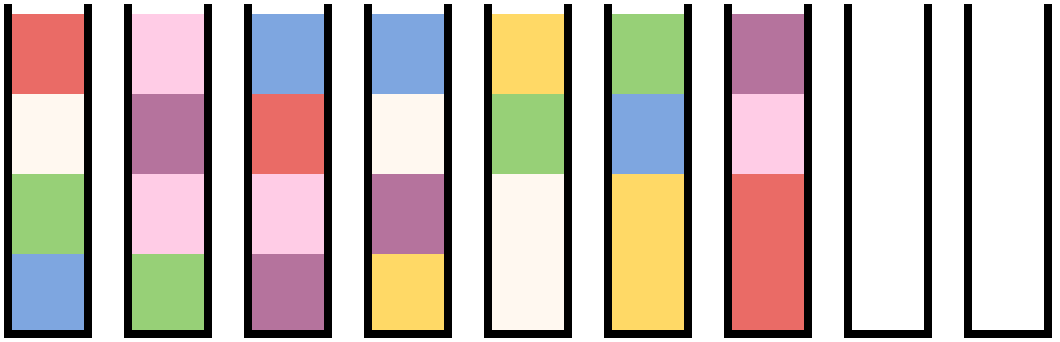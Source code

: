 <mxfile version="24.7.8">
  <diagram name="Page-1" id="Kl6CFUhG9C0OfgJP8DOw">
    <mxGraphModel dx="1241" dy="302" grid="1" gridSize="10" guides="1" tooltips="1" connect="1" arrows="1" fold="1" page="1" pageScale="1" pageWidth="827" pageHeight="1169" math="0" shadow="0">
      <root>
        <mxCell id="0" />
        <mxCell id="1" parent="0" />
        <mxCell id="Ffsw00YkH4VXUKvurZce-66" value="" style="rounded=0;whiteSpace=wrap;html=1;strokeColor=none;fillStyle=solid;fillColor=#97D077;container=0;" parent="1" vertex="1">
          <mxGeometry x="62" y="435" width="40" height="45" as="geometry" />
        </mxCell>
        <mxCell id="Ffsw00YkH4VXUKvurZce-106" value="" style="rounded=0;whiteSpace=wrap;html=1;strokeColor=none;fillStyle=solid;fillColor=#B5739D;container=0;" parent="1" vertex="1">
          <mxGeometry x="122" y="435" width="40" height="45" as="geometry" />
        </mxCell>
        <mxCell id="Ffsw00YkH4VXUKvurZce-114" value="" style="rounded=0;whiteSpace=wrap;html=1;strokeColor=none;fillStyle=solid;fillColor=#FFD966;container=0;" parent="1" vertex="1">
          <mxGeometry x="182" y="435" width="40" height="45" as="geometry" />
        </mxCell>
        <mxCell id="Ffsw00YkH4VXUKvurZce-122" value="" style="rounded=0;whiteSpace=wrap;html=1;strokeColor=none;fillStyle=solid;fillColor=#FFF8F0;container=0;" parent="1" vertex="1">
          <mxGeometry x="242" y="435" width="40" height="45" as="geometry" />
        </mxCell>
        <mxCell id="Ffsw00YkH4VXUKvurZce-141" value="" style="rounded=0;whiteSpace=wrap;html=1;strokeColor=none;fillStyle=solid;fillColor=#FFD966;container=0;" parent="1" vertex="1">
          <mxGeometry x="302" y="435" width="40" height="45" as="geometry" />
        </mxCell>
        <mxCell id="Ffsw00YkH4VXUKvurZce-137" value="" style="rounded=0;whiteSpace=wrap;html=1;strokeColor=none;fillStyle=solid;fillColor=#EA6B66;container=0;" parent="1" vertex="1">
          <mxGeometry x="362" y="435" width="40" height="45" as="geometry" />
        </mxCell>
        <mxCell id="Ffsw00YkH4VXUKvurZce-62" value="" style="rounded=0;whiteSpace=wrap;html=1;strokeColor=none;fillStyle=solid;fillColor=#7EA6E0;container=0;" parent="1" vertex="1">
          <mxGeometry x="2" y="435" width="40" height="45" as="geometry" />
        </mxCell>
        <mxCell id="Ffsw00YkH4VXUKvurZce-65" value="" style="rounded=0;whiteSpace=wrap;html=1;strokeColor=none;fillStyle=solid;fillColor=#FFCCE6;container=0;" parent="1" vertex="1">
          <mxGeometry x="62" y="395" width="40" height="45" as="geometry" />
        </mxCell>
        <mxCell id="Ffsw00YkH4VXUKvurZce-105" value="" style="rounded=0;whiteSpace=wrap;html=1;strokeColor=none;fillStyle=solid;fillColor=#FFCCE6;container=0;" parent="1" vertex="1">
          <mxGeometry x="122" y="395" width="40" height="45" as="geometry" />
        </mxCell>
        <mxCell id="Ffsw00YkH4VXUKvurZce-113" value="" style="rounded=0;whiteSpace=wrap;html=1;strokeColor=none;fillStyle=solid;fillColor=#B5739D;container=0;" parent="1" vertex="1">
          <mxGeometry x="182" y="395" width="40" height="45" as="geometry" />
        </mxCell>
        <mxCell id="Ffsw00YkH4VXUKvurZce-121" value="" style="rounded=0;whiteSpace=wrap;html=1;strokeColor=none;fillStyle=solid;fillColor=#FFF8F0;container=0;" parent="1" vertex="1">
          <mxGeometry x="242" y="395" width="40" height="45" as="geometry" />
        </mxCell>
        <mxCell id="Ffsw00YkH4VXUKvurZce-142" value="" style="rounded=0;whiteSpace=wrap;html=1;strokeColor=none;fillStyle=solid;fillColor=#FFD966;container=0;" parent="1" vertex="1">
          <mxGeometry x="302" y="395" width="40" height="45" as="geometry" />
        </mxCell>
        <mxCell id="Ffsw00YkH4VXUKvurZce-138" value="" style="rounded=0;whiteSpace=wrap;html=1;strokeColor=none;fillStyle=solid;fillColor=#EA6B66;container=0;" parent="1" vertex="1">
          <mxGeometry x="362" y="395" width="40" height="45" as="geometry" />
        </mxCell>
        <mxCell id="Ffsw00YkH4VXUKvurZce-61" value="" style="rounded=0;whiteSpace=wrap;html=1;strokeColor=none;fillStyle=solid;fillColor=#97D077;container=0;" parent="1" vertex="1">
          <mxGeometry x="2" y="395" width="40" height="45" as="geometry" />
        </mxCell>
        <mxCell id="Ffsw00YkH4VXUKvurZce-64" value="" style="rounded=0;whiteSpace=wrap;html=1;strokeColor=none;fillStyle=solid;fillColor=#B5739D;container=0;" parent="1" vertex="1">
          <mxGeometry x="62" y="355" width="40" height="45" as="geometry" />
        </mxCell>
        <mxCell id="Ffsw00YkH4VXUKvurZce-103" value="" style="rounded=0;whiteSpace=wrap;html=1;strokeColor=none;fillStyle=solid;fillColor=#EA6B66;container=0;" parent="1" vertex="1">
          <mxGeometry x="122" y="355" width="40" height="45" as="geometry" />
        </mxCell>
        <mxCell id="Ffsw00YkH4VXUKvurZce-112" value="" style="rounded=0;whiteSpace=wrap;html=1;strokeColor=none;fillStyle=solid;fillColor=#FFF8F0;container=0;" parent="1" vertex="1">
          <mxGeometry x="182" y="355" width="40" height="45" as="geometry" />
        </mxCell>
        <mxCell id="Ffsw00YkH4VXUKvurZce-120" value="" style="rounded=0;whiteSpace=wrap;html=1;strokeColor=none;fillStyle=solid;fillColor=#97D077;container=0;" parent="1" vertex="1">
          <mxGeometry x="242" y="355" width="40" height="45" as="geometry" />
        </mxCell>
        <mxCell id="Ffsw00YkH4VXUKvurZce-140" value="" style="rounded=0;whiteSpace=wrap;html=1;strokeColor=none;fillStyle=solid;fillColor=#7EA6E0;container=0;" parent="1" vertex="1">
          <mxGeometry x="302" y="355" width="40" height="45" as="geometry" />
        </mxCell>
        <mxCell id="Ffsw00YkH4VXUKvurZce-136" value="" style="rounded=0;whiteSpace=wrap;html=1;strokeColor=none;fillStyle=solid;fillColor=#FFCCE6;container=0;" parent="1" vertex="1">
          <mxGeometry x="362" y="355" width="40" height="45" as="geometry" />
        </mxCell>
        <mxCell id="Ffsw00YkH4VXUKvurZce-60" value="" style="rounded=0;whiteSpace=wrap;html=1;strokeColor=none;fillStyle=solid;fillColor=#FFF8F0;container=0;" parent="1" vertex="1">
          <mxGeometry x="2" y="355" width="40" height="45" as="geometry" />
        </mxCell>
        <mxCell id="Ffsw00YkH4VXUKvurZce-63" value="" style="rounded=0;whiteSpace=wrap;html=1;strokeColor=none;fillStyle=solid;fillColor=#FFCCE6;container=0;" parent="1" vertex="1">
          <mxGeometry x="62" y="320" width="40" height="40" as="geometry" />
        </mxCell>
        <mxCell id="Ffsw00YkH4VXUKvurZce-55" value="" style="endArrow=none;html=1;rounded=0;strokeWidth=4;" parent="1" edge="1">
          <mxGeometry width="50" height="50" relative="1" as="geometry">
            <mxPoint x="62" y="480" as="sourcePoint" />
            <mxPoint x="62" y="315" as="targetPoint" />
          </mxGeometry>
        </mxCell>
        <mxCell id="Ffsw00YkH4VXUKvurZce-56" value="" style="endArrow=none;html=1;rounded=0;strokeWidth=4;" parent="1" edge="1">
          <mxGeometry width="50" height="50" relative="1" as="geometry">
            <mxPoint x="102" y="480" as="sourcePoint" />
            <mxPoint x="102" y="315" as="targetPoint" />
          </mxGeometry>
        </mxCell>
        <mxCell id="Ffsw00YkH4VXUKvurZce-57" value="" style="endArrow=none;html=1;rounded=0;strokeWidth=4;" parent="1" edge="1">
          <mxGeometry width="50" height="50" relative="1" as="geometry">
            <mxPoint x="104" y="480" as="sourcePoint" />
            <mxPoint x="60" y="480" as="targetPoint" />
          </mxGeometry>
        </mxCell>
        <mxCell id="Ffsw00YkH4VXUKvurZce-104" value="" style="rounded=0;whiteSpace=wrap;html=1;strokeColor=none;fillStyle=solid;fillColor=#7EA6E0;container=0;" parent="1" vertex="1">
          <mxGeometry x="122" y="320" width="40" height="40" as="geometry" />
        </mxCell>
        <mxCell id="Ffsw00YkH4VXUKvurZce-92" value="" style="endArrow=none;html=1;rounded=0;strokeWidth=4;" parent="1" edge="1">
          <mxGeometry width="50" height="50" relative="1" as="geometry">
            <mxPoint x="122" y="480" as="sourcePoint" />
            <mxPoint x="122" y="315" as="targetPoint" />
          </mxGeometry>
        </mxCell>
        <mxCell id="Ffsw00YkH4VXUKvurZce-93" value="" style="endArrow=none;html=1;rounded=0;strokeWidth=4;" parent="1" edge="1">
          <mxGeometry width="50" height="50" relative="1" as="geometry">
            <mxPoint x="162" y="480" as="sourcePoint" />
            <mxPoint x="162" y="315" as="targetPoint" />
          </mxGeometry>
        </mxCell>
        <mxCell id="Ffsw00YkH4VXUKvurZce-94" value="" style="endArrow=none;html=1;rounded=0;strokeWidth=4;" parent="1" edge="1">
          <mxGeometry width="50" height="50" relative="1" as="geometry">
            <mxPoint x="164" y="480" as="sourcePoint" />
            <mxPoint x="120" y="480" as="targetPoint" />
          </mxGeometry>
        </mxCell>
        <mxCell id="Ffsw00YkH4VXUKvurZce-100" value="" style="endArrow=none;html=1;rounded=0;strokeWidth=4;" parent="1" edge="1">
          <mxGeometry width="50" height="50" relative="1" as="geometry">
            <mxPoint x="422" y="480" as="sourcePoint" />
            <mxPoint x="422" y="315" as="targetPoint" />
          </mxGeometry>
        </mxCell>
        <mxCell id="Ffsw00YkH4VXUKvurZce-101" value="" style="endArrow=none;html=1;rounded=0;strokeWidth=4;" parent="1" edge="1">
          <mxGeometry width="50" height="50" relative="1" as="geometry">
            <mxPoint x="462" y="480" as="sourcePoint" />
            <mxPoint x="462" y="315" as="targetPoint" />
          </mxGeometry>
        </mxCell>
        <mxCell id="Ffsw00YkH4VXUKvurZce-102" value="" style="endArrow=none;html=1;rounded=0;strokeWidth=4;" parent="1" edge="1">
          <mxGeometry width="50" height="50" relative="1" as="geometry">
            <mxPoint x="464" y="480" as="sourcePoint" />
            <mxPoint x="420" y="480" as="targetPoint" />
          </mxGeometry>
        </mxCell>
        <mxCell id="Ffsw00YkH4VXUKvurZce-111" value="" style="rounded=0;whiteSpace=wrap;html=1;strokeColor=none;fillStyle=solid;fillColor=#7EA6E0;container=0;" parent="1" vertex="1">
          <mxGeometry x="182" y="320" width="40" height="40" as="geometry" />
        </mxCell>
        <mxCell id="Ffsw00YkH4VXUKvurZce-108" value="" style="endArrow=none;html=1;rounded=0;strokeWidth=4;" parent="1" edge="1">
          <mxGeometry width="50" height="50" relative="1" as="geometry">
            <mxPoint x="182" y="480" as="sourcePoint" />
            <mxPoint x="182" y="315" as="targetPoint" />
          </mxGeometry>
        </mxCell>
        <mxCell id="Ffsw00YkH4VXUKvurZce-109" value="" style="endArrow=none;html=1;rounded=0;strokeWidth=4;" parent="1" edge="1">
          <mxGeometry width="50" height="50" relative="1" as="geometry">
            <mxPoint x="222" y="480" as="sourcePoint" />
            <mxPoint x="222" y="315" as="targetPoint" />
          </mxGeometry>
        </mxCell>
        <mxCell id="Ffsw00YkH4VXUKvurZce-110" value="" style="endArrow=none;html=1;rounded=0;strokeWidth=4;" parent="1" edge="1">
          <mxGeometry width="50" height="50" relative="1" as="geometry">
            <mxPoint x="224" y="480" as="sourcePoint" />
            <mxPoint x="180" y="480" as="targetPoint" />
          </mxGeometry>
        </mxCell>
        <mxCell id="Ffsw00YkH4VXUKvurZce-119" value="" style="rounded=0;whiteSpace=wrap;html=1;strokeColor=none;fillStyle=solid;fillColor=#FFD966;container=0;" parent="1" vertex="1">
          <mxGeometry x="242" y="320" width="40" height="40" as="geometry" />
        </mxCell>
        <mxCell id="Ffsw00YkH4VXUKvurZce-116" value="" style="endArrow=none;html=1;rounded=0;strokeWidth=4;" parent="1" edge="1">
          <mxGeometry width="50" height="50" relative="1" as="geometry">
            <mxPoint x="242" y="480" as="sourcePoint" />
            <mxPoint x="242" y="315" as="targetPoint" />
          </mxGeometry>
        </mxCell>
        <mxCell id="Ffsw00YkH4VXUKvurZce-117" value="" style="endArrow=none;html=1;rounded=0;strokeWidth=4;" parent="1" edge="1">
          <mxGeometry width="50" height="50" relative="1" as="geometry">
            <mxPoint x="282" y="480" as="sourcePoint" />
            <mxPoint x="282" y="315" as="targetPoint" />
          </mxGeometry>
        </mxCell>
        <mxCell id="Ffsw00YkH4VXUKvurZce-118" value="" style="endArrow=none;html=1;rounded=0;strokeWidth=4;" parent="1" edge="1">
          <mxGeometry width="50" height="50" relative="1" as="geometry">
            <mxPoint x="284" y="480" as="sourcePoint" />
            <mxPoint x="240" y="480" as="targetPoint" />
          </mxGeometry>
        </mxCell>
        <mxCell id="Ffsw00YkH4VXUKvurZce-124" value="" style="endArrow=none;html=1;rounded=0;strokeWidth=4;" parent="1" edge="1">
          <mxGeometry width="50" height="50" relative="1" as="geometry">
            <mxPoint x="482" y="480" as="sourcePoint" />
            <mxPoint x="482" y="315" as="targetPoint" />
          </mxGeometry>
        </mxCell>
        <mxCell id="Ffsw00YkH4VXUKvurZce-125" value="" style="endArrow=none;html=1;rounded=0;strokeWidth=4;" parent="1" edge="1">
          <mxGeometry width="50" height="50" relative="1" as="geometry">
            <mxPoint x="522" y="480" as="sourcePoint" />
            <mxPoint x="522" y="315" as="targetPoint" />
          </mxGeometry>
        </mxCell>
        <mxCell id="Ffsw00YkH4VXUKvurZce-126" value="" style="endArrow=none;html=1;rounded=0;strokeWidth=4;" parent="1" edge="1">
          <mxGeometry width="50" height="50" relative="1" as="geometry">
            <mxPoint x="524" y="480" as="sourcePoint" />
            <mxPoint x="480" y="480" as="targetPoint" />
          </mxGeometry>
        </mxCell>
        <mxCell id="Ffsw00YkH4VXUKvurZce-139" value="" style="rounded=0;whiteSpace=wrap;html=1;strokeColor=none;fillStyle=solid;fillColor=#97D077;container=0;" parent="1" vertex="1">
          <mxGeometry x="302" y="320" width="40" height="40" as="geometry" />
        </mxCell>
        <mxCell id="Ffsw00YkH4VXUKvurZce-128" value="" style="endArrow=none;html=1;rounded=0;strokeWidth=4;" parent="1" edge="1">
          <mxGeometry width="50" height="50" relative="1" as="geometry">
            <mxPoint x="302" y="480" as="sourcePoint" />
            <mxPoint x="302" y="315" as="targetPoint" />
          </mxGeometry>
        </mxCell>
        <mxCell id="Ffsw00YkH4VXUKvurZce-129" value="" style="endArrow=none;html=1;rounded=0;strokeWidth=4;" parent="1" edge="1">
          <mxGeometry width="50" height="50" relative="1" as="geometry">
            <mxPoint x="342" y="480" as="sourcePoint" />
            <mxPoint x="342" y="315" as="targetPoint" />
          </mxGeometry>
        </mxCell>
        <mxCell id="Ffsw00YkH4VXUKvurZce-130" value="" style="endArrow=none;html=1;rounded=0;strokeWidth=4;" parent="1" edge="1">
          <mxGeometry width="50" height="50" relative="1" as="geometry">
            <mxPoint x="344" y="480" as="sourcePoint" />
            <mxPoint x="300" y="480" as="targetPoint" />
          </mxGeometry>
        </mxCell>
        <mxCell id="Ffsw00YkH4VXUKvurZce-135" value="" style="rounded=0;whiteSpace=wrap;html=1;strokeColor=none;fillStyle=solid;fillColor=#B5739D;container=0;" parent="1" vertex="1">
          <mxGeometry x="362" y="320" width="40" height="40" as="geometry" />
        </mxCell>
        <mxCell id="Ffsw00YkH4VXUKvurZce-132" value="" style="endArrow=none;html=1;rounded=0;strokeWidth=4;" parent="1" edge="1">
          <mxGeometry width="50" height="50" relative="1" as="geometry">
            <mxPoint x="362" y="480" as="sourcePoint" />
            <mxPoint x="362" y="315" as="targetPoint" />
          </mxGeometry>
        </mxCell>
        <mxCell id="Ffsw00YkH4VXUKvurZce-133" value="" style="endArrow=none;html=1;rounded=0;strokeWidth=4;" parent="1" edge="1">
          <mxGeometry width="50" height="50" relative="1" as="geometry">
            <mxPoint x="402" y="480" as="sourcePoint" />
            <mxPoint x="402" y="315" as="targetPoint" />
          </mxGeometry>
        </mxCell>
        <mxCell id="Ffsw00YkH4VXUKvurZce-134" value="" style="endArrow=none;html=1;rounded=0;strokeWidth=4;" parent="1" edge="1">
          <mxGeometry width="50" height="50" relative="1" as="geometry">
            <mxPoint x="404" y="480" as="sourcePoint" />
            <mxPoint x="360" y="480" as="targetPoint" />
          </mxGeometry>
        </mxCell>
        <mxCell id="Ffsw00YkH4VXUKvurZce-52" value="" style="rounded=0;whiteSpace=wrap;html=1;strokeColor=none;fillStyle=solid;fillColor=#EA6B66;container=0;" parent="1" vertex="1">
          <mxGeometry x="2" y="320" width="40" height="40" as="geometry" />
        </mxCell>
        <mxCell id="Ffsw00YkH4VXUKvurZce-5" value="" style="endArrow=none;html=1;rounded=0;strokeWidth=4;" parent="1" edge="1">
          <mxGeometry width="50" height="50" relative="1" as="geometry">
            <mxPoint x="42" y="480" as="sourcePoint" />
            <mxPoint x="42" y="315" as="targetPoint" />
          </mxGeometry>
        </mxCell>
        <mxCell id="Ffsw00YkH4VXUKvurZce-4" value="" style="endArrow=none;html=1;rounded=0;strokeWidth=4;" parent="1" edge="1">
          <mxGeometry width="50" height="50" relative="1" as="geometry">
            <mxPoint x="2" y="480" as="sourcePoint" />
            <mxPoint x="2" y="315" as="targetPoint" />
          </mxGeometry>
        </mxCell>
        <mxCell id="Ffsw00YkH4VXUKvurZce-7" value="" style="endArrow=none;html=1;rounded=0;strokeWidth=4;" parent="1" edge="1">
          <mxGeometry width="50" height="50" relative="1" as="geometry">
            <mxPoint x="44" y="480" as="sourcePoint" />
            <mxPoint y="480" as="targetPoint" />
          </mxGeometry>
        </mxCell>
      </root>
    </mxGraphModel>
  </diagram>
</mxfile>
